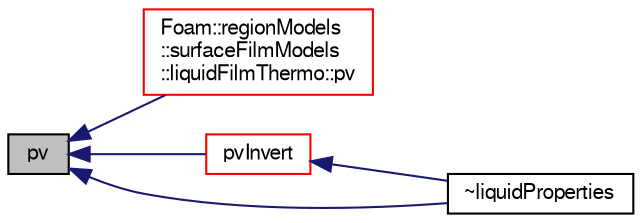 digraph "pv"
{
  bgcolor="transparent";
  edge [fontname="FreeSans",fontsize="10",labelfontname="FreeSans",labelfontsize="10"];
  node [fontname="FreeSans",fontsize="10",shape=record];
  rankdir="LR";
  Node492 [label="pv",height=0.2,width=0.4,color="black", fillcolor="grey75", style="filled", fontcolor="black"];
  Node492 -> Node493 [dir="back",color="midnightblue",fontsize="10",style="solid",fontname="FreeSans"];
  Node493 [label="Foam::regionModels\l::surfaceFilmModels\l::liquidFilmThermo::pv",height=0.2,width=0.4,color="red",URL="$a29066.html#a55c63e2382747240ac30c97eef35da13",tooltip="Return vapour pressure [Pa]. "];
  Node492 -> Node497 [dir="back",color="midnightblue",fontsize="10",style="solid",fontname="FreeSans"];
  Node497 [label="pvInvert",height=0.2,width=0.4,color="red",URL="$a29954.html#ae76e0a0a7fb8ebfb9df3c5c821ed337a",tooltip="Invert the vapour pressure relationship to retrieve the. "];
  Node497 -> Node500 [dir="back",color="midnightblue",fontsize="10",style="solid",fontname="FreeSans"];
  Node500 [label="~liquidProperties",height=0.2,width=0.4,color="black",URL="$a29954.html#aeae3a2914413bd2fa49246f6f512af62",tooltip="Destructor. "];
  Node492 -> Node500 [dir="back",color="midnightblue",fontsize="10",style="solid",fontname="FreeSans"];
}
